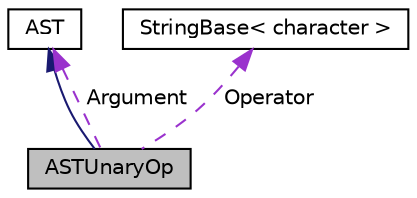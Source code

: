 digraph "ASTUnaryOp"
{
  edge [fontname="Helvetica",fontsize="10",labelfontname="Helvetica",labelfontsize="10"];
  node [fontname="Helvetica",fontsize="10",shape=record];
  Node2 [label="ASTUnaryOp",height=0.2,width=0.4,color="black", fillcolor="grey75", style="filled", fontcolor="black"];
  Node3 -> Node2 [dir="back",color="midnightblue",fontsize="10",style="solid",fontname="Helvetica"];
  Node3 [label="AST",height=0.2,width=0.4,color="black", fillcolor="white", style="filled",URL="$structaworx_1_1lib_1_1expressions_1_1detail_1_1AST.html"];
  Node4 -> Node2 [dir="back",color="darkorchid3",fontsize="10",style="dashed",label=" Operator" ,fontname="Helvetica"];
  Node4 [label="StringBase\< character \>",height=0.2,width=0.4,color="black", fillcolor="white", style="filled",URL="$classaworx_1_1lib_1_1strings_1_1StringBase.html"];
  Node3 -> Node2 [dir="back",color="darkorchid3",fontsize="10",style="dashed",label=" Argument" ,fontname="Helvetica"];
}

